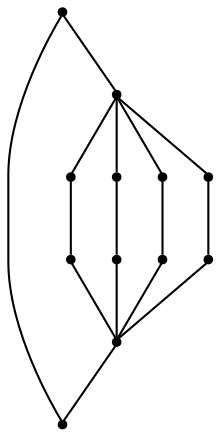 graph {
  node [shape=point,comment="{\"directed\":false,\"doi\":\"10.1007/3-540-44541-2_10\",\"figure\":\"? (9)\"}"]

  v0 [pos="1806.25,714.1174698189943"]
  v1 [pos="1731.2500000000002,714.1174698189943"]
  v2 [pos="1731.2500000000002,564.0927784609696"]
  v3 [pos="1731.2500000000002,639.1051241399819"]
  v4 [pos="1731.2500000000002,789.1298154980067"]
  v5 [pos="1731.25,864.142161177019"]
  v6 [pos="1631.2500000000002,564.0927784609696"]
  v7 [pos="1631.2500000000002,639.1051241399819"]
  v8 [pos="1631.2500000000002,714.1174698189943"]
  v9 [pos="1556.25,714.1174698189943"]
  v10 [pos="1631.25,789.1298154980067"]
  v11 [pos="1631.2500000000002,864.142161177019"]

  v0 -- v1 [id="-1",pos="1806.25,714.1174698189943 1731.2500000000002,714.1174698189943 1731.2500000000002,714.1174698189943 1731.2500000000002,714.1174698189943"]
  v9 -- v7 [id="-2",pos="1556.25,714.1174698189943 1631.2500000000002,639.1051241399819 1631.2500000000002,639.1051241399819 1631.2500000000002,639.1051241399819"]
  v9 -- v6 [id="-3",pos="1556.25,714.1174698189943 1631.2500000000002,564.0927784609696 1631.2500000000002,564.0927784609696 1631.2500000000002,564.0927784609696"]
  v9 -- v10 [id="-4",pos="1556.25,714.1174698189943 1631.25,789.1298154980067 1631.25,789.1298154980067 1631.25,789.1298154980067"]
  v9 -- v11 [id="-5",pos="1556.25,714.1174698189943 1631.2500000000002,864.142161177019 1631.2500000000002,864.142161177019 1631.2500000000002,864.142161177019"]
  v11 -- v5 [id="-6",pos="1631.2500000000002,864.142161177019 1731.25,864.142161177019 1731.25,864.142161177019 1731.25,864.142161177019"]
  v10 -- v4 [id="-7",pos="1631.25,789.1298154980067 1731.2500000000002,789.1298154980067 1731.2500000000002,789.1298154980067 1731.2500000000002,789.1298154980067"]
  v8 -- v9 [id="-8",pos="1631.2500000000002,714.1174698189943 1556.25,714.1174698189943 1556.25,714.1174698189943 1556.25,714.1174698189943"]
  v8 -- v1 [id="-9",pos="1631.2500000000002,714.1174698189943 1731.2500000000002,714.1174698189943 1731.2500000000002,714.1174698189943 1731.2500000000002,714.1174698189943"]
  v7 -- v3 [id="-10",pos="1631.2500000000002,639.1051241399819 1731.2500000000002,639.1051241399819 1731.2500000000002,639.1051241399819 1731.2500000000002,639.1051241399819"]
  v6 -- v2 [id="-11",pos="1631.2500000000002,564.0927784609696 1731.2500000000002,564.0927784609696 1731.2500000000002,564.0927784609696 1731.2500000000002,564.0927784609696"]
  v5 -- v0 [id="-12",pos="1731.25,864.142161177019 1806.25,714.1174698189943 1806.25,714.1174698189943 1806.25,714.1174698189943"]
  v4 -- v0 [id="-13",pos="1731.2500000000002,789.1298154980067 1806.25,714.1174698189943 1806.25,714.1174698189943 1806.25,714.1174698189943"]
  v3 -- v0 [id="-14",pos="1731.2500000000002,639.1051241399819 1806.25,714.1174698189943 1806.25,714.1174698189943 1806.25,714.1174698189943"]
  v2 -- v0 [id="-15",pos="1731.2500000000002,564.0927784609696 1806.25,714.1174698189943 1806.25,714.1174698189943 1806.25,714.1174698189943"]
}